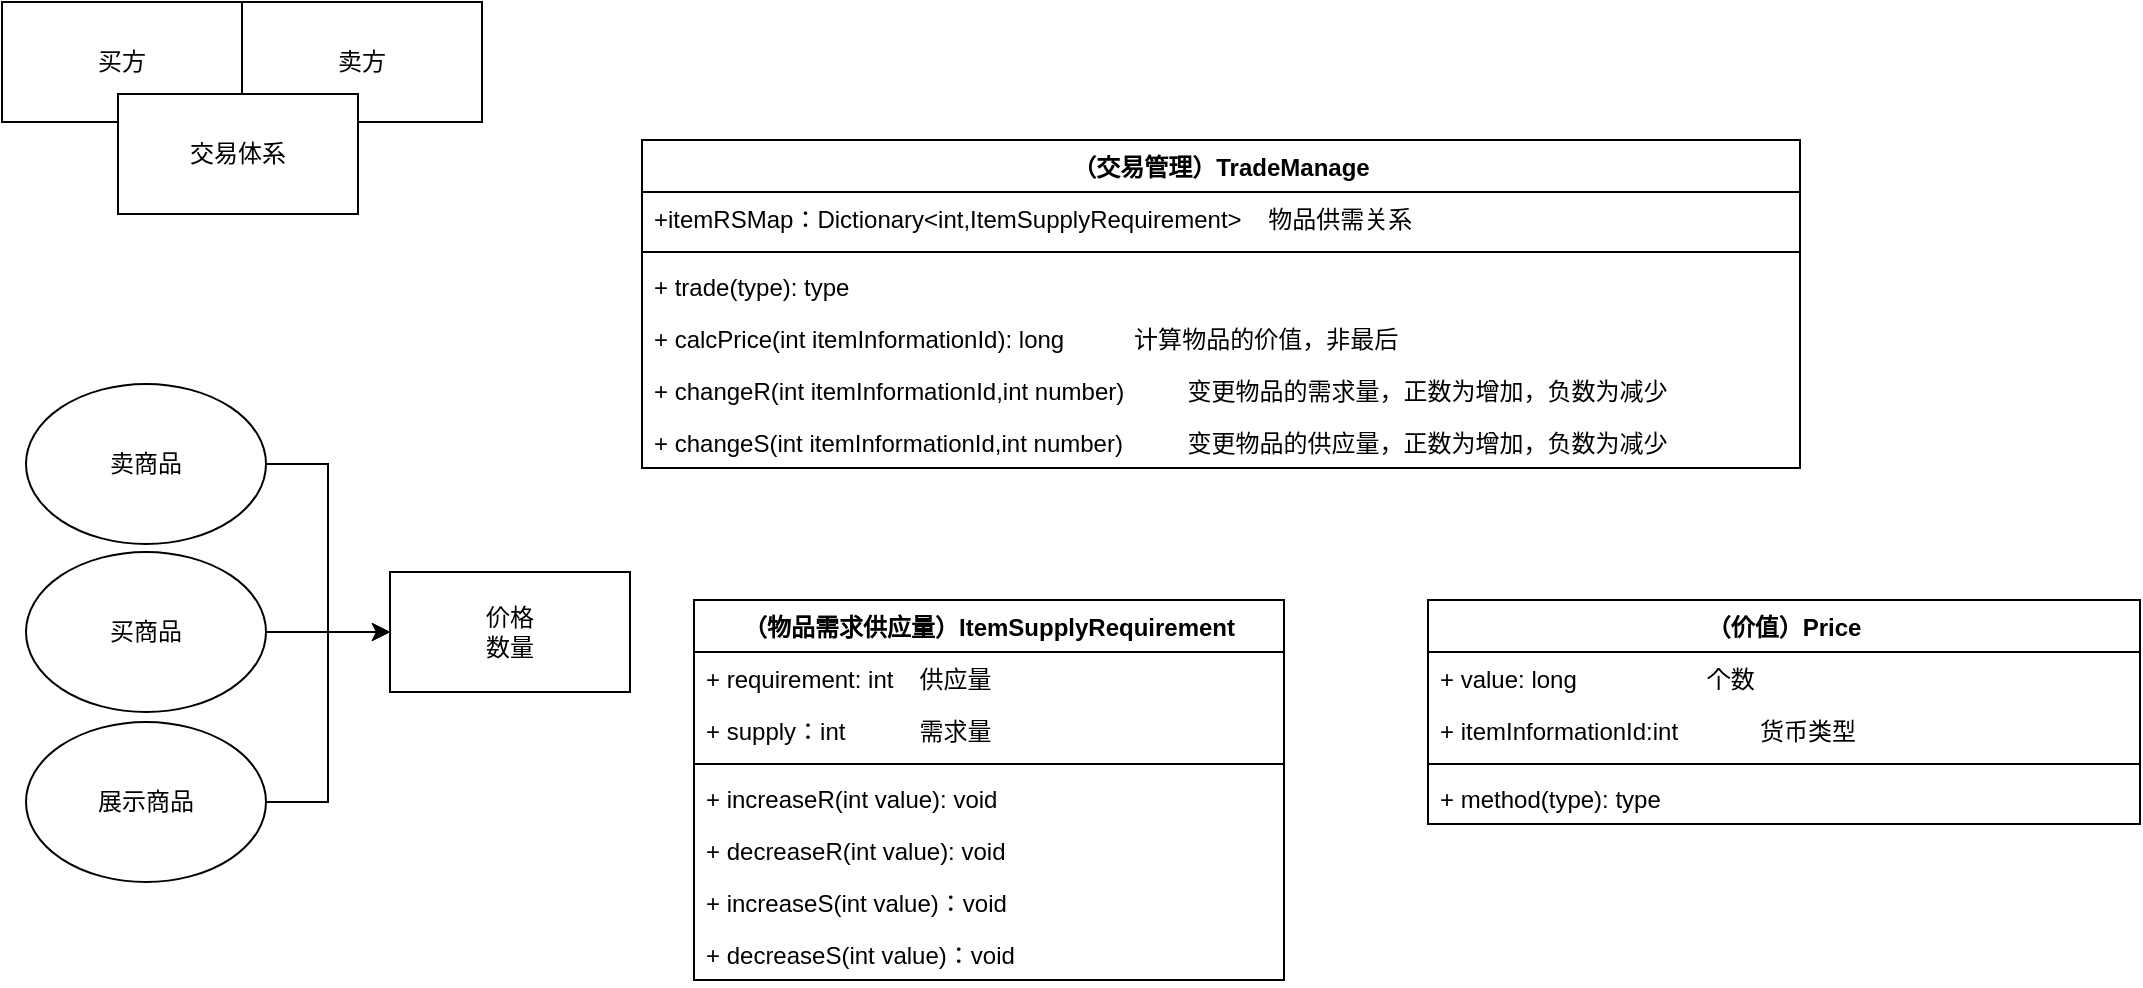 <mxfile version="23.0.2" type="github">
  <diagram name="第 1 页" id="3V8NZiPNIGzD1AMQ8mw4">
    <mxGraphModel dx="2261" dy="746" grid="0" gridSize="10" guides="1" tooltips="1" connect="1" arrows="1" fold="1" page="1" pageScale="1" pageWidth="827" pageHeight="1169" math="0" shadow="0">
      <root>
        <mxCell id="0" />
        <mxCell id="1" parent="0" />
        <mxCell id="HHKf8pC_p8qi1eC1l4ik-1" value="买方" style="rounded=0;whiteSpace=wrap;html=1;" parent="1" vertex="1">
          <mxGeometry x="-327" y="148" width="120" height="60" as="geometry" />
        </mxCell>
        <mxCell id="HHKf8pC_p8qi1eC1l4ik-2" value="卖方" style="rounded=0;whiteSpace=wrap;html=1;" parent="1" vertex="1">
          <mxGeometry x="-207" y="148" width="120" height="60" as="geometry" />
        </mxCell>
        <mxCell id="HHKf8pC_p8qi1eC1l4ik-3" value="交易体系" style="rounded=0;whiteSpace=wrap;html=1;" parent="1" vertex="1">
          <mxGeometry x="-269" y="194" width="120" height="60" as="geometry" />
        </mxCell>
        <mxCell id="l7gOZ-Ok3mGfKvi89890-5" style="edgeStyle=orthogonalEdgeStyle;rounded=0;orthogonalLoop=1;jettySize=auto;html=1;exitX=1;exitY=0.5;exitDx=0;exitDy=0;entryX=0;entryY=0.5;entryDx=0;entryDy=0;" parent="1" source="HHKf8pC_p8qi1eC1l4ik-5" target="l7gOZ-Ok3mGfKvi89890-3" edge="1">
          <mxGeometry relative="1" as="geometry">
            <mxPoint x="-147.862" y="463.103" as="targetPoint" />
          </mxGeometry>
        </mxCell>
        <mxCell id="HHKf8pC_p8qi1eC1l4ik-5" value="买商品" style="ellipse;whiteSpace=wrap;html=1;" parent="1" vertex="1">
          <mxGeometry x="-315" y="423" width="120" height="80" as="geometry" />
        </mxCell>
        <mxCell id="l7gOZ-Ok3mGfKvi89890-4" style="edgeStyle=orthogonalEdgeStyle;rounded=0;orthogonalLoop=1;jettySize=auto;html=1;entryX=0;entryY=0.5;entryDx=0;entryDy=0;" parent="1" source="HHKf8pC_p8qi1eC1l4ik-6" target="l7gOZ-Ok3mGfKvi89890-3" edge="1">
          <mxGeometry relative="1" as="geometry" />
        </mxCell>
        <mxCell id="HHKf8pC_p8qi1eC1l4ik-6" value="卖商品" style="ellipse;whiteSpace=wrap;html=1;" parent="1" vertex="1">
          <mxGeometry x="-315" y="339" width="120" height="80" as="geometry" />
        </mxCell>
        <mxCell id="l7gOZ-Ok3mGfKvi89890-6" style="edgeStyle=orthogonalEdgeStyle;rounded=0;orthogonalLoop=1;jettySize=auto;html=1;exitX=1;exitY=0.5;exitDx=0;exitDy=0;entryX=0;entryY=0.5;entryDx=0;entryDy=0;" parent="1" source="HHKf8pC_p8qi1eC1l4ik-7" target="l7gOZ-Ok3mGfKvi89890-3" edge="1">
          <mxGeometry relative="1" as="geometry" />
        </mxCell>
        <mxCell id="HHKf8pC_p8qi1eC1l4ik-7" value="展示商品" style="ellipse;whiteSpace=wrap;html=1;" parent="1" vertex="1">
          <mxGeometry x="-315" y="508" width="120" height="80" as="geometry" />
        </mxCell>
        <mxCell id="l7gOZ-Ok3mGfKvi89890-3" value="价格&lt;br&gt;数量" style="rounded=0;whiteSpace=wrap;html=1;" parent="1" vertex="1">
          <mxGeometry x="-133" y="433" width="120" height="60" as="geometry" />
        </mxCell>
        <mxCell id="U-EZlNdkk1Mu37JpSL0w-23" value="（交易管理）TradeManage" style="swimlane;fontStyle=1;align=center;verticalAlign=top;childLayout=stackLayout;horizontal=1;startSize=26;horizontalStack=0;resizeParent=1;resizeParentMax=0;resizeLast=0;collapsible=1;marginBottom=0;whiteSpace=wrap;html=1;" vertex="1" parent="1">
          <mxGeometry x="-7" y="217" width="579" height="164" as="geometry" />
        </mxCell>
        <mxCell id="U-EZlNdkk1Mu37JpSL0w-24" value="+itemRSMap：Dictionary&amp;lt;int,ItemSupplyRequirement&amp;gt;&lt;span style=&quot;&quot;&gt;&lt;span style=&quot;white-space: pre;&quot;&gt;&amp;nbsp;&amp;nbsp;&amp;nbsp;&amp;nbsp;物品&lt;/span&gt;&lt;/span&gt;供需关系" style="text;strokeColor=none;fillColor=none;align=left;verticalAlign=top;spacingLeft=4;spacingRight=4;overflow=hidden;rotatable=0;points=[[0,0.5],[1,0.5]];portConstraint=eastwest;whiteSpace=wrap;html=1;" vertex="1" parent="U-EZlNdkk1Mu37JpSL0w-23">
          <mxGeometry y="26" width="579" height="26" as="geometry" />
        </mxCell>
        <mxCell id="U-EZlNdkk1Mu37JpSL0w-25" value="" style="line;strokeWidth=1;fillColor=none;align=left;verticalAlign=middle;spacingTop=-1;spacingLeft=3;spacingRight=3;rotatable=0;labelPosition=right;points=[];portConstraint=eastwest;strokeColor=inherit;" vertex="1" parent="U-EZlNdkk1Mu37JpSL0w-23">
          <mxGeometry y="52" width="579" height="8" as="geometry" />
        </mxCell>
        <mxCell id="U-EZlNdkk1Mu37JpSL0w-26" value="+ trade(type): type" style="text;strokeColor=none;fillColor=none;align=left;verticalAlign=top;spacingLeft=4;spacingRight=4;overflow=hidden;rotatable=0;points=[[0,0.5],[1,0.5]];portConstraint=eastwest;whiteSpace=wrap;html=1;" vertex="1" parent="U-EZlNdkk1Mu37JpSL0w-23">
          <mxGeometry y="60" width="579" height="26" as="geometry" />
        </mxCell>
        <mxCell id="U-EZlNdkk1Mu37JpSL0w-45" value="+ calcPrice(int itemInformationId): long&lt;span style=&quot;white-space: pre;&quot;&gt;&#x9;&lt;span style=&quot;white-space: pre;&quot;&gt;&#x9;&lt;/span&gt;计算&lt;/span&gt;物品的价值，非最后&lt;span style=&quot;white-space: pre;&quot;&gt;&#x9;&lt;/span&gt;&lt;span style=&quot;white-space: pre;&quot;&gt;&#x9;&lt;/span&gt;" style="text;strokeColor=none;fillColor=none;align=left;verticalAlign=top;spacingLeft=4;spacingRight=4;overflow=hidden;rotatable=0;points=[[0,0.5],[1,0.5]];portConstraint=eastwest;whiteSpace=wrap;html=1;" vertex="1" parent="U-EZlNdkk1Mu37JpSL0w-23">
          <mxGeometry y="86" width="579" height="26" as="geometry" />
        </mxCell>
        <mxCell id="U-EZlNdkk1Mu37JpSL0w-47" value="+ changeR(int itemInformationId,int number)&amp;nbsp;&lt;span style=&quot;white-space: pre;&quot;&gt;&#x9;&lt;/span&gt;变更物品的需求量，正数为增加，负数为减少" style="text;strokeColor=none;fillColor=none;align=left;verticalAlign=top;spacingLeft=4;spacingRight=4;overflow=hidden;rotatable=0;points=[[0,0.5],[1,0.5]];portConstraint=eastwest;whiteSpace=wrap;html=1;" vertex="1" parent="U-EZlNdkk1Mu37JpSL0w-23">
          <mxGeometry y="112" width="579" height="26" as="geometry" />
        </mxCell>
        <mxCell id="U-EZlNdkk1Mu37JpSL0w-46" value="+ changeS(int itemInformationId,int number)&lt;span style=&quot;white-space: pre;&quot;&gt;&#x9;&lt;/span&gt;&lt;span style=&quot;white-space: pre;&quot;&gt;&#x9;&lt;/span&gt;变更物品的供应量，正数为增加，负数为减少" style="text;strokeColor=none;fillColor=none;align=left;verticalAlign=top;spacingLeft=4;spacingRight=4;overflow=hidden;rotatable=0;points=[[0,0.5],[1,0.5]];portConstraint=eastwest;whiteSpace=wrap;html=1;" vertex="1" parent="U-EZlNdkk1Mu37JpSL0w-23">
          <mxGeometry y="138" width="579" height="26" as="geometry" />
        </mxCell>
        <mxCell id="U-EZlNdkk1Mu37JpSL0w-28" value="（物品需求供应量）ItemSupplyRequirement" style="swimlane;fontStyle=1;align=center;verticalAlign=top;childLayout=stackLayout;horizontal=1;startSize=26;horizontalStack=0;resizeParent=1;resizeParentMax=0;resizeLast=0;collapsible=1;marginBottom=0;whiteSpace=wrap;html=1;" vertex="1" parent="1">
          <mxGeometry x="19" y="447" width="295" height="190" as="geometry" />
        </mxCell>
        <mxCell id="U-EZlNdkk1Mu37JpSL0w-29" value="+ requirement: int&lt;span style=&quot;white-space: pre;&quot;&gt;&#x9;&lt;/span&gt;供应量" style="text;strokeColor=none;fillColor=none;align=left;verticalAlign=top;spacingLeft=4;spacingRight=4;overflow=hidden;rotatable=0;points=[[0,0.5],[1,0.5]];portConstraint=eastwest;whiteSpace=wrap;html=1;" vertex="1" parent="U-EZlNdkk1Mu37JpSL0w-28">
          <mxGeometry y="26" width="295" height="26" as="geometry" />
        </mxCell>
        <mxCell id="U-EZlNdkk1Mu37JpSL0w-34" value="+ supply：int&amp;nbsp;&amp;nbsp;&lt;span style=&quot;white-space: pre;&quot;&gt;&#x9;&lt;/span&gt;&lt;span style=&quot;white-space: pre;&quot;&gt;&#x9;&lt;/span&gt;需求量" style="text;strokeColor=none;fillColor=none;align=left;verticalAlign=top;spacingLeft=4;spacingRight=4;overflow=hidden;rotatable=0;points=[[0,0.5],[1,0.5]];portConstraint=eastwest;whiteSpace=wrap;html=1;" vertex="1" parent="U-EZlNdkk1Mu37JpSL0w-28">
          <mxGeometry y="52" width="295" height="26" as="geometry" />
        </mxCell>
        <mxCell id="U-EZlNdkk1Mu37JpSL0w-30" value="" style="line;strokeWidth=1;fillColor=none;align=left;verticalAlign=middle;spacingTop=-1;spacingLeft=3;spacingRight=3;rotatable=0;labelPosition=right;points=[];portConstraint=eastwest;strokeColor=inherit;" vertex="1" parent="U-EZlNdkk1Mu37JpSL0w-28">
          <mxGeometry y="78" width="295" height="8" as="geometry" />
        </mxCell>
        <mxCell id="U-EZlNdkk1Mu37JpSL0w-31" value="+ increaseR(int value): void" style="text;strokeColor=none;fillColor=none;align=left;verticalAlign=top;spacingLeft=4;spacingRight=4;overflow=hidden;rotatable=0;points=[[0,0.5],[1,0.5]];portConstraint=eastwest;whiteSpace=wrap;html=1;" vertex="1" parent="U-EZlNdkk1Mu37JpSL0w-28">
          <mxGeometry y="86" width="295" height="26" as="geometry" />
        </mxCell>
        <mxCell id="U-EZlNdkk1Mu37JpSL0w-38" value="+ decreaseR(int value): void" style="text;strokeColor=none;fillColor=none;align=left;verticalAlign=top;spacingLeft=4;spacingRight=4;overflow=hidden;rotatable=0;points=[[0,0.5],[1,0.5]];portConstraint=eastwest;whiteSpace=wrap;html=1;" vertex="1" parent="U-EZlNdkk1Mu37JpSL0w-28">
          <mxGeometry y="112" width="295" height="26" as="geometry" />
        </mxCell>
        <mxCell id="U-EZlNdkk1Mu37JpSL0w-37" value="+ increaseS(int value)：void" style="text;strokeColor=none;fillColor=none;align=left;verticalAlign=top;spacingLeft=4;spacingRight=4;overflow=hidden;rotatable=0;points=[[0,0.5],[1,0.5]];portConstraint=eastwest;whiteSpace=wrap;html=1;" vertex="1" parent="U-EZlNdkk1Mu37JpSL0w-28">
          <mxGeometry y="138" width="295" height="26" as="geometry" />
        </mxCell>
        <mxCell id="U-EZlNdkk1Mu37JpSL0w-36" value="+ decreaseS(int value)：void" style="text;strokeColor=none;fillColor=none;align=left;verticalAlign=top;spacingLeft=4;spacingRight=4;overflow=hidden;rotatable=0;points=[[0,0.5],[1,0.5]];portConstraint=eastwest;whiteSpace=wrap;html=1;" vertex="1" parent="U-EZlNdkk1Mu37JpSL0w-28">
          <mxGeometry y="164" width="295" height="26" as="geometry" />
        </mxCell>
        <mxCell id="U-EZlNdkk1Mu37JpSL0w-52" value="（价值）Price" style="swimlane;fontStyle=1;align=center;verticalAlign=top;childLayout=stackLayout;horizontal=1;startSize=26;horizontalStack=0;resizeParent=1;resizeParentMax=0;resizeLast=0;collapsible=1;marginBottom=0;whiteSpace=wrap;html=1;" vertex="1" parent="1">
          <mxGeometry x="386" y="447" width="356" height="112" as="geometry" />
        </mxCell>
        <mxCell id="U-EZlNdkk1Mu37JpSL0w-53" value="+ value: long&lt;span style=&quot;white-space: pre;&quot;&gt;&#x9;&lt;/span&gt;&lt;span style=&quot;white-space: pre;&quot;&gt;&#x9;&lt;/span&gt;&lt;span style=&quot;white-space: pre;&quot;&gt;&#x9;&lt;/span&gt;个数" style="text;strokeColor=none;fillColor=none;align=left;verticalAlign=top;spacingLeft=4;spacingRight=4;overflow=hidden;rotatable=0;points=[[0,0.5],[1,0.5]];portConstraint=eastwest;whiteSpace=wrap;html=1;" vertex="1" parent="U-EZlNdkk1Mu37JpSL0w-52">
          <mxGeometry y="26" width="356" height="26" as="geometry" />
        </mxCell>
        <mxCell id="U-EZlNdkk1Mu37JpSL0w-57" value="+ itemInformationId:int&amp;nbsp;&lt;span style=&quot;white-space: pre;&quot;&gt;&#x9;&lt;/span&gt;&lt;span style=&quot;white-space: pre;&quot;&gt;&#x9;&lt;/span&gt;货币类型" style="text;strokeColor=none;fillColor=none;align=left;verticalAlign=top;spacingLeft=4;spacingRight=4;overflow=hidden;rotatable=0;points=[[0,0.5],[1,0.5]];portConstraint=eastwest;whiteSpace=wrap;html=1;" vertex="1" parent="U-EZlNdkk1Mu37JpSL0w-52">
          <mxGeometry y="52" width="356" height="26" as="geometry" />
        </mxCell>
        <mxCell id="U-EZlNdkk1Mu37JpSL0w-54" value="" style="line;strokeWidth=1;fillColor=none;align=left;verticalAlign=middle;spacingTop=-1;spacingLeft=3;spacingRight=3;rotatable=0;labelPosition=right;points=[];portConstraint=eastwest;strokeColor=inherit;" vertex="1" parent="U-EZlNdkk1Mu37JpSL0w-52">
          <mxGeometry y="78" width="356" height="8" as="geometry" />
        </mxCell>
        <mxCell id="U-EZlNdkk1Mu37JpSL0w-55" value="+ method(type): type" style="text;strokeColor=none;fillColor=none;align=left;verticalAlign=top;spacingLeft=4;spacingRight=4;overflow=hidden;rotatable=0;points=[[0,0.5],[1,0.5]];portConstraint=eastwest;whiteSpace=wrap;html=1;" vertex="1" parent="U-EZlNdkk1Mu37JpSL0w-52">
          <mxGeometry y="86" width="356" height="26" as="geometry" />
        </mxCell>
      </root>
    </mxGraphModel>
  </diagram>
</mxfile>
